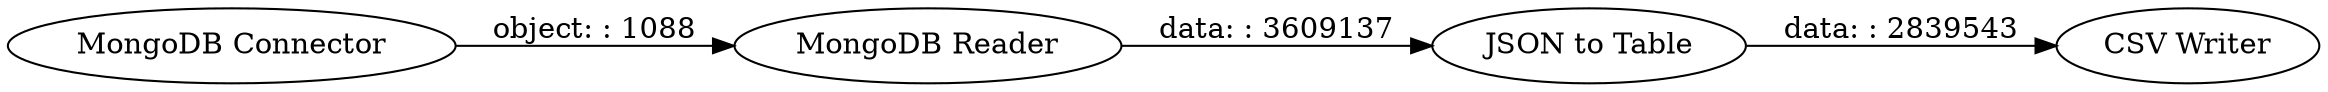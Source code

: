 digraph {
	"-3091397966927381439_3" [label="JSON to Table"]
	"-3091397966927381439_2" [label="MongoDB Reader"]
	"-3091397966927381439_1" [label="MongoDB Connector"]
	"-3091397966927381439_4" [label="CSV Writer"]
	"-3091397966927381439_3" -> "-3091397966927381439_4" [label="data: : 2839543"]
	"-3091397966927381439_2" -> "-3091397966927381439_3" [label="data: : 3609137"]
	"-3091397966927381439_1" -> "-3091397966927381439_2" [label="object: : 1088"]
	rankdir=LR
}
